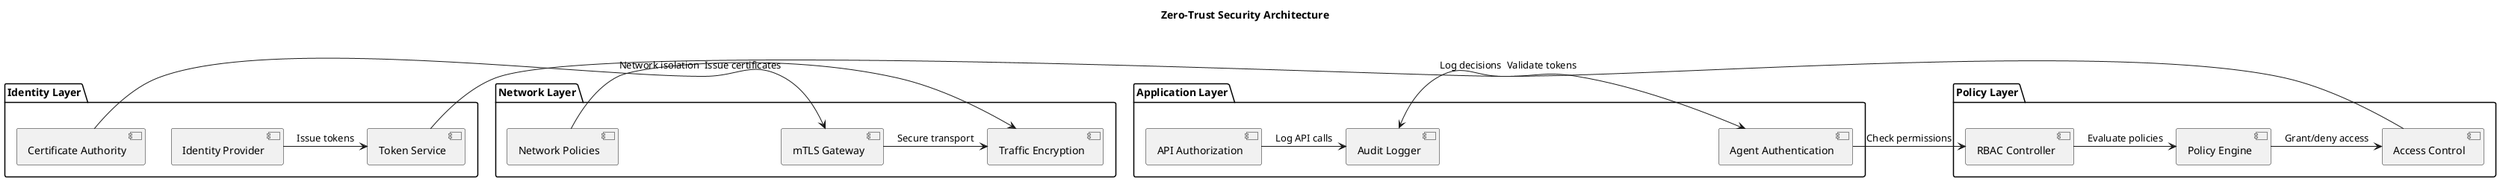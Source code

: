 @startuml
title Zero-Trust Security Architecture

package "Identity Layer" {
    component "Identity Provider" as IdP
    component "Certificate Authority" as CA
    component "Token Service" as TokenSvc
}

package "Policy Layer" {
    component "Policy Engine" as PolicyEngine
    component "RBAC Controller" as RBAC
    component "Access Control" as AccessCtrl
}

package "Network Layer" {
    component "mTLS Gateway" as mTLS
    component "Network Policies" as NetPol
    component "Traffic Encryption" as Encryption
}

package "Application Layer" {
    component "Agent Authentication" as AgentAuth
    component "API Authorization" as APIAuth
    component "Audit Logger" as AuditLog
}

IdP -> TokenSvc: Issue tokens
CA -> mTLS: Issue certificates
TokenSvc -> AgentAuth: Validate tokens
AgentAuth -> RBAC: Check permissions
RBAC -> PolicyEngine: Evaluate policies
PolicyEngine -> AccessCtrl: Grant/deny access
mTLS -> Encryption: Secure transport
NetPol -> Encryption: Network isolation
AccessCtrl -> AuditLog: Log decisions
APIAuth -> AuditLog: Log API calls

@enduml